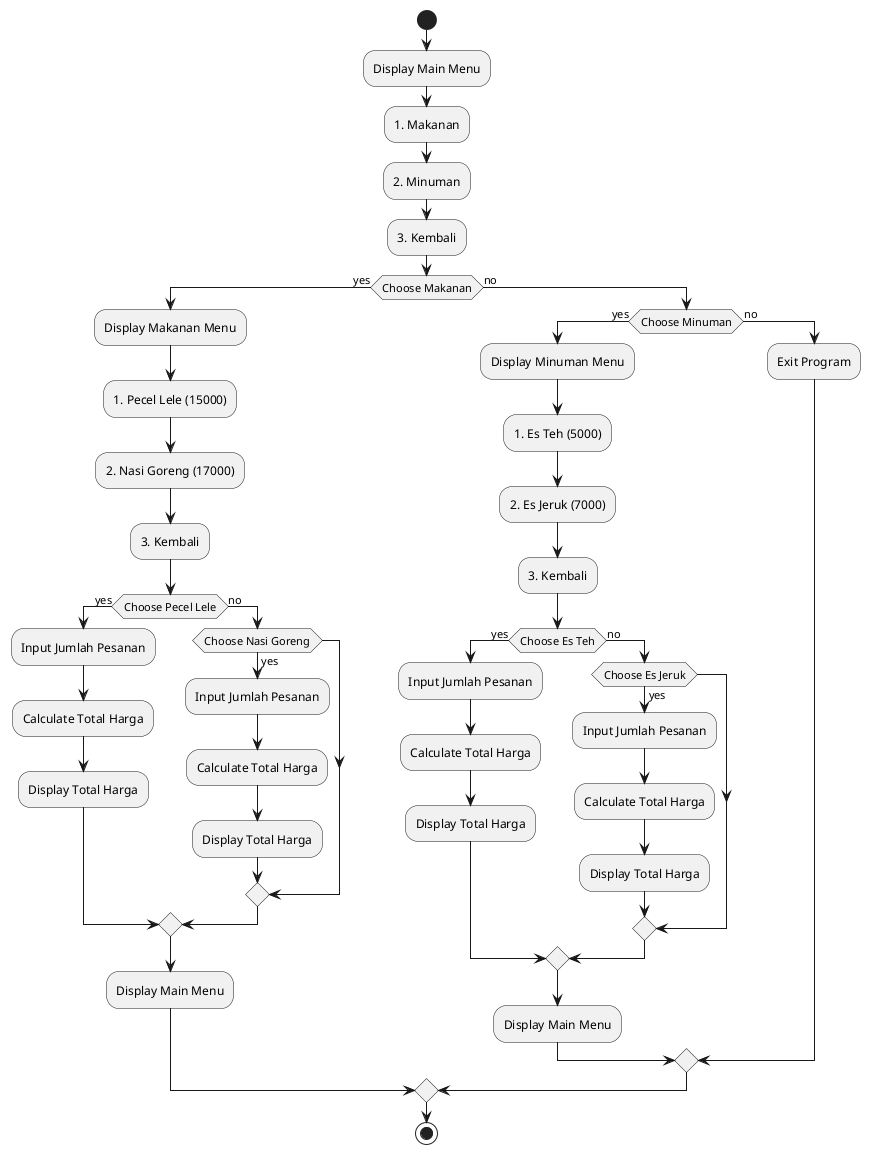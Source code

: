 @startuml

start
:Display Main Menu;
:1. Makanan;
:2. Minuman;
:3. Kembali;
if (Choose Makanan) then (yes)
    :Display Makanan Menu;
    :1. Pecel Lele (15000);
    :2. Nasi Goreng (17000);
    :3. Kembali;
    if (Choose Pecel Lele) then (yes)
        :Input Jumlah Pesanan;
        :Calculate Total Harga;
        :Display Total Harga;
    else (no)
        if (Choose Nasi Goreng) then (yes)
            :Input Jumlah Pesanan;
            :Calculate Total Harga;
            :Display Total Harga;
        endif
    endif
    :Display Main Menu;
else (no)
    if (Choose Minuman) then (yes)
        :Display Minuman Menu;
        :1. Es Teh (5000);
        :2. Es Jeruk (7000);
        :3. Kembali;
        if (Choose Es Teh) then (yes)
            :Input Jumlah Pesanan;
            :Calculate Total Harga;
            :Display Total Harga;
        else (no)
            if (Choose Es Jeruk) then (yes)
                :Input Jumlah Pesanan;
                :Calculate Total Harga;
                :Display Total Harga;
            endif
        endif
        :Display Main Menu;
    else (no)
        :Exit Program;
    endif
endif

stop
@enduml
